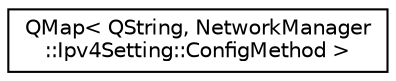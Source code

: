 digraph "类继承关系图"
{
  edge [fontname="Helvetica",fontsize="10",labelfontname="Helvetica",labelfontsize="10"];
  node [fontname="Helvetica",fontsize="10",shape=record];
  rankdir="LR";
  Node0 [label="QMap\< QString, NetworkManager\l::Ipv4Setting::ConfigMethod \>",height=0.2,width=0.4,color="black", fillcolor="white", style="filled",URL="$class_q_map.html"];
}
